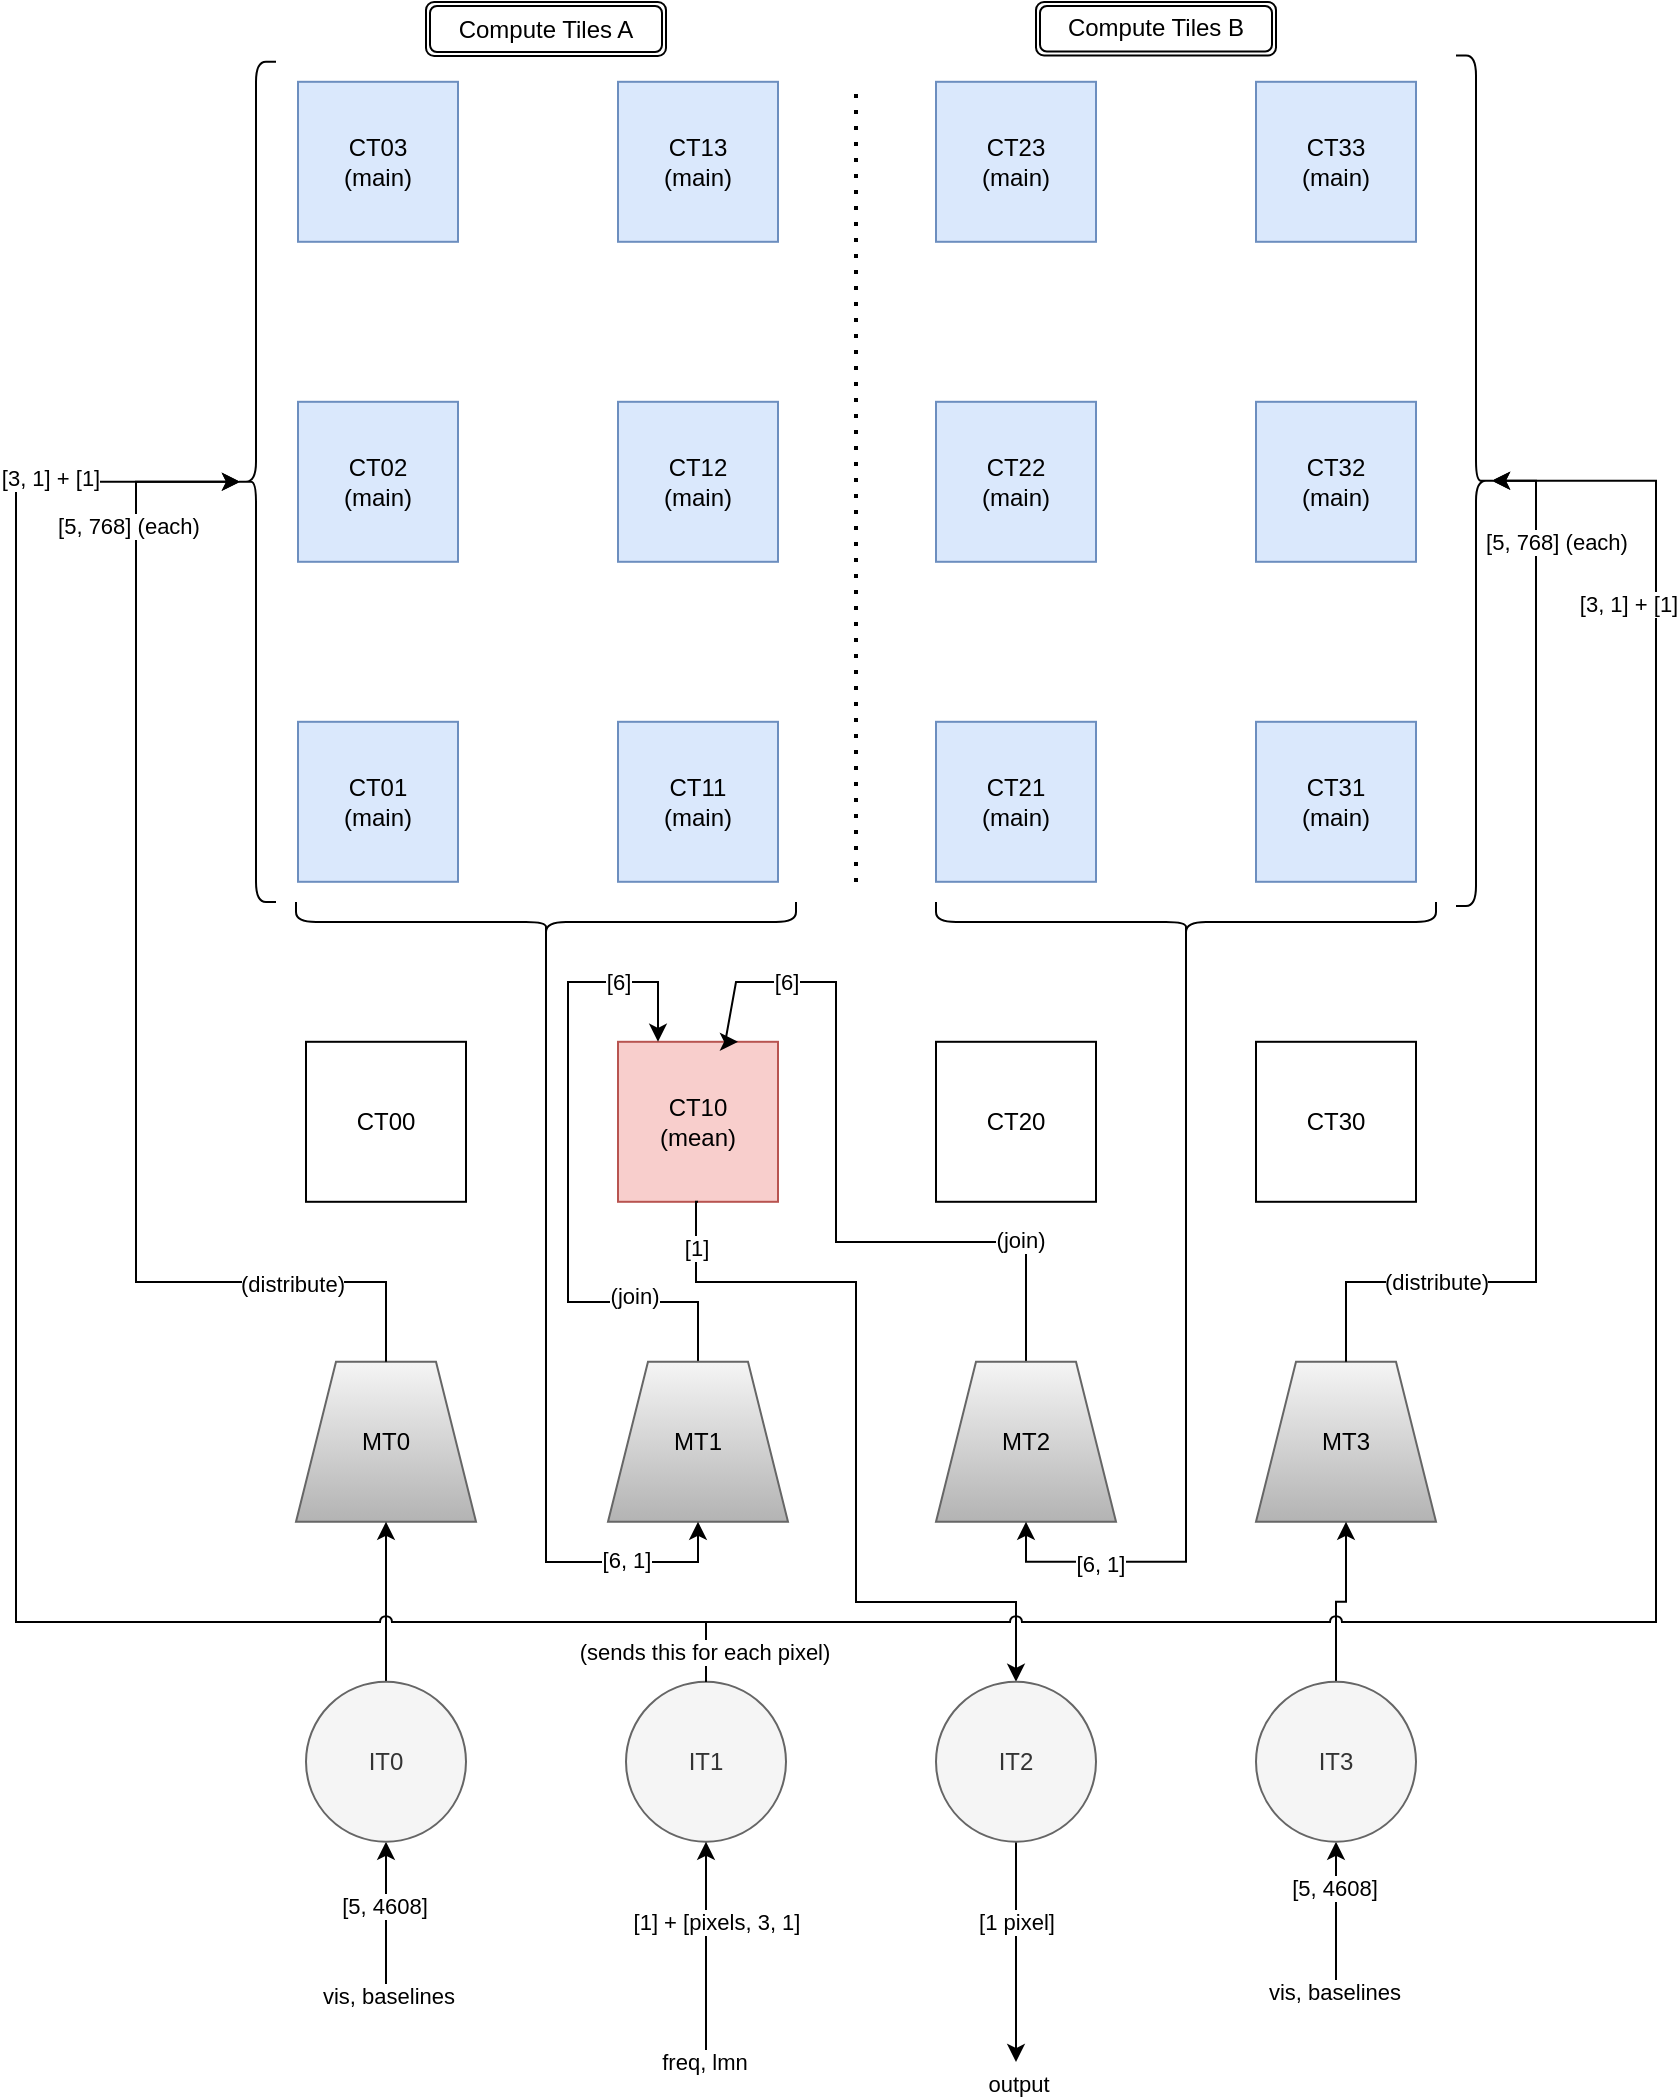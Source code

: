 <mxfile version="24.5.3" type="device">
  <diagram name="Page-1" id="7X-R80Q5URdf1TgEHxfu">
    <mxGraphModel dx="1050" dy="621" grid="1" gridSize="10" guides="1" tooltips="1" connect="1" arrows="1" fold="1" page="1" pageScale="1" pageWidth="850" pageHeight="1100" math="0" shadow="0">
      <root>
        <mxCell id="0" />
        <mxCell id="1" parent="0" />
        <mxCell id="i6Cz08wEIOyxmJ7STcuh-1" value="CT03&lt;div&gt;(main)&lt;/div&gt;" style="rounded=0;whiteSpace=wrap;html=1;fillColor=#dae8fc;strokeColor=#6c8ebf;" parent="1" vertex="1">
          <mxGeometry x="161" y="39.9" width="80" height="80" as="geometry" />
        </mxCell>
        <mxCell id="i6Cz08wEIOyxmJ7STcuh-2" value="CT13&lt;div&gt;(main)&lt;/div&gt;" style="rounded=0;whiteSpace=wrap;html=1;fillColor=#dae8fc;strokeColor=#6c8ebf;" parent="1" vertex="1">
          <mxGeometry x="321" y="39.9" width="80" height="80" as="geometry" />
        </mxCell>
        <mxCell id="i6Cz08wEIOyxmJ7STcuh-3" value="CT23&lt;div&gt;(main)&lt;/div&gt;" style="rounded=0;whiteSpace=wrap;html=1;fillColor=#dae8fc;strokeColor=#6c8ebf;" parent="1" vertex="1">
          <mxGeometry x="480" y="39.9" width="80" height="80" as="geometry" />
        </mxCell>
        <mxCell id="i6Cz08wEIOyxmJ7STcuh-4" value="CT33&lt;div&gt;(main)&lt;/div&gt;" style="rounded=0;whiteSpace=wrap;html=1;fillColor=#dae8fc;strokeColor=#6c8ebf;" parent="1" vertex="1">
          <mxGeometry x="640" y="39.9" width="80" height="80" as="geometry" />
        </mxCell>
        <mxCell id="i6Cz08wEIOyxmJ7STcuh-5" value="CT02&lt;div&gt;(main)&lt;/div&gt;" style="rounded=0;whiteSpace=wrap;html=1;fillColor=#dae8fc;strokeColor=#6c8ebf;" parent="1" vertex="1">
          <mxGeometry x="161" y="199.9" width="80" height="80" as="geometry" />
        </mxCell>
        <mxCell id="i6Cz08wEIOyxmJ7STcuh-6" value="CT12&lt;div&gt;(main)&lt;/div&gt;" style="rounded=0;whiteSpace=wrap;html=1;fillColor=#dae8fc;strokeColor=#6c8ebf;" parent="1" vertex="1">
          <mxGeometry x="321" y="199.9" width="80" height="80" as="geometry" />
        </mxCell>
        <mxCell id="i6Cz08wEIOyxmJ7STcuh-7" value="CT22&lt;div&gt;(main)&lt;/div&gt;" style="rounded=0;whiteSpace=wrap;html=1;fillColor=#dae8fc;strokeColor=#6c8ebf;" parent="1" vertex="1">
          <mxGeometry x="480" y="199.9" width="80" height="80" as="geometry" />
        </mxCell>
        <mxCell id="i6Cz08wEIOyxmJ7STcuh-8" value="CT32&lt;div&gt;(main)&lt;/div&gt;" style="rounded=0;whiteSpace=wrap;html=1;fillColor=#dae8fc;strokeColor=#6c8ebf;" parent="1" vertex="1">
          <mxGeometry x="640" y="199.9" width="80" height="80" as="geometry" />
        </mxCell>
        <mxCell id="i6Cz08wEIOyxmJ7STcuh-9" value="CT01&lt;br&gt;(main)" style="rounded=0;whiteSpace=wrap;html=1;fillColor=#dae8fc;strokeColor=#6c8ebf;" parent="1" vertex="1">
          <mxGeometry x="161" y="359.9" width="80" height="80" as="geometry" />
        </mxCell>
        <mxCell id="i6Cz08wEIOyxmJ7STcuh-10" value="CT11&lt;div&gt;(main)&lt;br&gt;&lt;/div&gt;" style="rounded=0;whiteSpace=wrap;html=1;fillColor=#dae8fc;strokeColor=#6c8ebf;" parent="1" vertex="1">
          <mxGeometry x="321" y="359.9" width="80" height="80" as="geometry" />
        </mxCell>
        <mxCell id="i6Cz08wEIOyxmJ7STcuh-11" value="CT21&lt;div&gt;(main)&lt;br&gt;&lt;/div&gt;" style="rounded=0;whiteSpace=wrap;html=1;fillColor=#dae8fc;strokeColor=#6c8ebf;" parent="1" vertex="1">
          <mxGeometry x="480" y="359.9" width="80" height="80" as="geometry" />
        </mxCell>
        <mxCell id="i6Cz08wEIOyxmJ7STcuh-12" value="CT31&lt;div&gt;(main)&lt;/div&gt;" style="rounded=0;whiteSpace=wrap;html=1;fillColor=#dae8fc;strokeColor=#6c8ebf;" parent="1" vertex="1">
          <mxGeometry x="640" y="359.9" width="80" height="80" as="geometry" />
        </mxCell>
        <mxCell id="i6Cz08wEIOyxmJ7STcuh-13" value="CT00" style="rounded=0;whiteSpace=wrap;html=1;" parent="1" vertex="1">
          <mxGeometry x="165" y="519.9" width="80" height="80" as="geometry" />
        </mxCell>
        <mxCell id="i6Cz08wEIOyxmJ7STcuh-14" value="CT10&lt;div&gt;(mean)&lt;/div&gt;" style="rounded=0;whiteSpace=wrap;html=1;fillColor=#f8cecc;strokeColor=#b85450;" parent="1" vertex="1">
          <mxGeometry x="321" y="519.9" width="80" height="80" as="geometry" />
        </mxCell>
        <mxCell id="i6Cz08wEIOyxmJ7STcuh-15" value="CT20" style="rounded=0;whiteSpace=wrap;html=1;" parent="1" vertex="1">
          <mxGeometry x="480" y="519.9" width="80" height="80" as="geometry" />
        </mxCell>
        <mxCell id="HJhxbcCfnar8SKoA4N8S-24" style="edgeStyle=orthogonalEdgeStyle;rounded=0;orthogonalLoop=1;jettySize=auto;html=1;exitX=0.5;exitY=1;exitDx=0;exitDy=0;entryX=0.5;entryY=0;entryDx=0;entryDy=0;" parent="1" source="i6Cz08wEIOyxmJ7STcuh-14" target="i6Cz08wEIOyxmJ7STcuh-24" edge="1">
          <mxGeometry relative="1" as="geometry">
            <Array as="points">
              <mxPoint x="360" y="600" />
              <mxPoint x="360" y="640" />
              <mxPoint x="440" y="640" />
              <mxPoint x="440" y="800" />
              <mxPoint x="520" y="800" />
            </Array>
          </mxGeometry>
        </mxCell>
        <mxCell id="bKmoYjveUtJx_3_Qe6M0-21" value="[1]" style="edgeLabel;html=1;align=center;verticalAlign=middle;resizable=0;points=[];" parent="HJhxbcCfnar8SKoA4N8S-24" vertex="1" connectable="0">
          <mxGeometry x="0.847" y="-1" relative="1" as="geometry">
            <mxPoint x="-159" y="-187" as="offset" />
          </mxGeometry>
        </mxCell>
        <mxCell id="i6Cz08wEIOyxmJ7STcuh-16" value="CT30" style="rounded=0;whiteSpace=wrap;html=1;" parent="1" vertex="1">
          <mxGeometry x="640" y="519.9" width="80" height="80" as="geometry" />
        </mxCell>
        <mxCell id="i6Cz08wEIOyxmJ7STcuh-18" value="MT0" style="shape=trapezoid;perimeter=trapezoidPerimeter;whiteSpace=wrap;html=1;fixedSize=1;direction=east;fillColor=#f5f5f5;strokeColor=#666666;gradientColor=#b3b3b3;" parent="1" vertex="1">
          <mxGeometry x="160" y="679.9" width="90" height="80" as="geometry" />
        </mxCell>
        <mxCell id="bKmoYjveUtJx_3_Qe6M0-38" style="edgeStyle=orthogonalEdgeStyle;rounded=0;orthogonalLoop=1;jettySize=auto;html=1;exitX=0.5;exitY=0;exitDx=0;exitDy=0;entryX=0.25;entryY=0;entryDx=0;entryDy=0;" parent="1" source="i6Cz08wEIOyxmJ7STcuh-19" target="i6Cz08wEIOyxmJ7STcuh-14" edge="1">
          <mxGeometry relative="1" as="geometry">
            <Array as="points">
              <mxPoint x="361" y="650" />
              <mxPoint x="296" y="650" />
              <mxPoint x="296" y="490" />
              <mxPoint x="341" y="490" />
            </Array>
          </mxGeometry>
        </mxCell>
        <mxCell id="bKmoYjveUtJx_3_Qe6M0-39" value="(join)" style="edgeLabel;html=1;align=center;verticalAlign=middle;resizable=0;points=[];" parent="bKmoYjveUtJx_3_Qe6M0-38" vertex="1" connectable="0">
          <mxGeometry x="-0.62" y="-3" relative="1" as="geometry">
            <mxPoint as="offset" />
          </mxGeometry>
        </mxCell>
        <mxCell id="bKmoYjveUtJx_3_Qe6M0-40" value="[6]" style="edgeLabel;html=1;align=center;verticalAlign=middle;resizable=0;points=[];" parent="bKmoYjveUtJx_3_Qe6M0-38" vertex="1" connectable="0">
          <mxGeometry x="0.697" y="-2" relative="1" as="geometry">
            <mxPoint y="-2" as="offset" />
          </mxGeometry>
        </mxCell>
        <mxCell id="i6Cz08wEIOyxmJ7STcuh-19" value="MT1" style="shape=trapezoid;perimeter=trapezoidPerimeter;whiteSpace=wrap;html=1;fixedSize=1;direction=east;fillColor=#f5f5f5;strokeColor=#666666;gradientColor=#b3b3b3;" parent="1" vertex="1">
          <mxGeometry x="316" y="679.9" width="90" height="80" as="geometry" />
        </mxCell>
        <mxCell id="HJhxbcCfnar8SKoA4N8S-21" style="edgeStyle=orthogonalEdgeStyle;rounded=0;orthogonalLoop=1;jettySize=auto;html=1;exitX=0.5;exitY=0;exitDx=0;exitDy=0;jumpStyle=arc;entryX=0.75;entryY=0;entryDx=0;entryDy=0;" parent="1" source="i6Cz08wEIOyxmJ7STcuh-20" target="i6Cz08wEIOyxmJ7STcuh-14" edge="1">
          <mxGeometry relative="1" as="geometry">
            <Array as="points">
              <mxPoint x="525" y="620" />
              <mxPoint x="430" y="620" />
              <mxPoint x="430" y="490" />
              <mxPoint x="380" y="490" />
            </Array>
            <mxPoint x="385" y="530" as="targetPoint" />
          </mxGeometry>
        </mxCell>
        <mxCell id="HJhxbcCfnar8SKoA4N8S-23" value="(join)" style="edgeLabel;html=1;align=center;verticalAlign=middle;resizable=0;points=[];" parent="HJhxbcCfnar8SKoA4N8S-21" vertex="1" connectable="0">
          <mxGeometry x="-0.655" y="-1" relative="1" as="geometry">
            <mxPoint as="offset" />
          </mxGeometry>
        </mxCell>
        <mxCell id="HJhxbcCfnar8SKoA4N8S-25" value="[6]" style="edgeLabel;html=1;align=center;verticalAlign=middle;resizable=0;points=[];" parent="HJhxbcCfnar8SKoA4N8S-21" vertex="1" connectable="0">
          <mxGeometry x="0.806" relative="1" as="geometry">
            <mxPoint x="20" as="offset" />
          </mxGeometry>
        </mxCell>
        <mxCell id="i6Cz08wEIOyxmJ7STcuh-20" value="MT2" style="shape=trapezoid;perimeter=trapezoidPerimeter;whiteSpace=wrap;html=1;fixedSize=1;direction=east;fillColor=#f5f5f5;strokeColor=#666666;gradientColor=#b3b3b3;" parent="1" vertex="1">
          <mxGeometry x="480" y="679.9" width="90" height="80" as="geometry" />
        </mxCell>
        <mxCell id="i6Cz08wEIOyxmJ7STcuh-21" value="MT3" style="shape=trapezoid;perimeter=trapezoidPerimeter;whiteSpace=wrap;html=1;fixedSize=1;direction=east;fillColor=#f5f5f5;strokeColor=#666666;gradientColor=#b3b3b3;" parent="1" vertex="1">
          <mxGeometry x="640" y="679.9" width="90" height="80" as="geometry" />
        </mxCell>
        <mxCell id="bKmoYjveUtJx_3_Qe6M0-14" style="edgeStyle=orthogonalEdgeStyle;rounded=0;orthogonalLoop=1;jettySize=auto;html=1;exitX=0.5;exitY=1;exitDx=0;exitDy=0;endArrow=none;endFill=0;startArrow=classic;startFill=1;" parent="1" source="i6Cz08wEIOyxmJ7STcuh-22" edge="1">
          <mxGeometry relative="1" as="geometry">
            <mxPoint x="205" y="1000" as="targetPoint" />
          </mxGeometry>
        </mxCell>
        <mxCell id="bKmoYjveUtJx_3_Qe6M0-17" value="[5, 4608]" style="edgeLabel;html=1;align=center;verticalAlign=middle;resizable=0;points=[];" parent="bKmoYjveUtJx_3_Qe6M0-14" vertex="1" connectable="0">
          <mxGeometry x="-0.213" y="-1" relative="1" as="geometry">
            <mxPoint as="offset" />
          </mxGeometry>
        </mxCell>
        <mxCell id="bKmoYjveUtJx_3_Qe6M0-18" value="vis, baselines" style="edgeLabel;html=1;align=center;verticalAlign=middle;resizable=0;points=[];" parent="bKmoYjveUtJx_3_Qe6M0-14" vertex="1" connectable="0">
          <mxGeometry x="0.917" y="1" relative="1" as="geometry">
            <mxPoint as="offset" />
          </mxGeometry>
        </mxCell>
        <mxCell id="bKmoYjveUtJx_3_Qe6M0-25" style="edgeStyle=orthogonalEdgeStyle;rounded=0;orthogonalLoop=1;jettySize=auto;html=1;exitX=0.5;exitY=0;exitDx=0;exitDy=0;entryX=0.5;entryY=1;entryDx=0;entryDy=0;" parent="1" source="i6Cz08wEIOyxmJ7STcuh-22" target="i6Cz08wEIOyxmJ7STcuh-18" edge="1">
          <mxGeometry relative="1" as="geometry" />
        </mxCell>
        <mxCell id="i6Cz08wEIOyxmJ7STcuh-22" value="IT0" style="ellipse;whiteSpace=wrap;html=1;aspect=fixed;fillColor=#f5f5f5;fontColor=#333333;strokeColor=#666666;" parent="1" vertex="1">
          <mxGeometry x="165" y="839.9" width="80" height="80" as="geometry" />
        </mxCell>
        <mxCell id="i6Cz08wEIOyxmJ7STcuh-23" value="IT1" style="ellipse;whiteSpace=wrap;html=1;aspect=fixed;fillColor=#f5f5f5;fontColor=#333333;strokeColor=#666666;" parent="1" vertex="1">
          <mxGeometry x="325" y="839.9" width="80" height="80" as="geometry" />
        </mxCell>
        <mxCell id="bKmoYjveUtJx_3_Qe6M0-15" style="edgeStyle=orthogonalEdgeStyle;rounded=0;orthogonalLoop=1;jettySize=auto;html=1;exitX=0.5;exitY=1;exitDx=0;exitDy=0;" parent="1" source="i6Cz08wEIOyxmJ7STcuh-24" edge="1">
          <mxGeometry relative="1" as="geometry">
            <mxPoint x="520" y="1030" as="targetPoint" />
          </mxGeometry>
        </mxCell>
        <mxCell id="bKmoYjveUtJx_3_Qe6M0-22" value="output" style="edgeLabel;html=1;align=center;verticalAlign=middle;resizable=0;points=[];" parent="bKmoYjveUtJx_3_Qe6M0-15" vertex="1" connectable="0">
          <mxGeometry x="0.397" y="1" relative="1" as="geometry">
            <mxPoint x="-1" y="44" as="offset" />
          </mxGeometry>
        </mxCell>
        <mxCell id="bKmoYjveUtJx_3_Qe6M0-44" value="[1 pixel]" style="edgeLabel;html=1;align=center;verticalAlign=middle;resizable=0;points=[];" parent="bKmoYjveUtJx_3_Qe6M0-15" vertex="1" connectable="0">
          <mxGeometry x="-0.275" relative="1" as="geometry">
            <mxPoint as="offset" />
          </mxGeometry>
        </mxCell>
        <mxCell id="i6Cz08wEIOyxmJ7STcuh-24" value="IT2" style="ellipse;whiteSpace=wrap;html=1;aspect=fixed;fillColor=#f5f5f5;fontColor=#333333;strokeColor=#666666;" parent="1" vertex="1">
          <mxGeometry x="480" y="839.9" width="80" height="80" as="geometry" />
        </mxCell>
        <mxCell id="bKmoYjveUtJx_3_Qe6M0-16" style="edgeStyle=orthogonalEdgeStyle;rounded=0;orthogonalLoop=1;jettySize=auto;html=1;startArrow=classic;startFill=1;endArrow=none;endFill=0;" parent="1" source="i6Cz08wEIOyxmJ7STcuh-25" edge="1">
          <mxGeometry relative="1" as="geometry">
            <mxPoint x="680" y="1000" as="targetPoint" />
          </mxGeometry>
        </mxCell>
        <mxCell id="bKmoYjveUtJx_3_Qe6M0-19" value="[5, 4608]" style="edgeLabel;html=1;align=center;verticalAlign=middle;resizable=0;points=[];" parent="bKmoYjveUtJx_3_Qe6M0-16" vertex="1" connectable="0">
          <mxGeometry x="-0.437" y="-1" relative="1" as="geometry">
            <mxPoint as="offset" />
          </mxGeometry>
        </mxCell>
        <mxCell id="bKmoYjveUtJx_3_Qe6M0-20" value="vis, baselines" style="edgeLabel;html=1;align=center;verticalAlign=middle;resizable=0;points=[];" parent="bKmoYjveUtJx_3_Qe6M0-16" vertex="1" connectable="0">
          <mxGeometry x="0.868" y="-1" relative="1" as="geometry">
            <mxPoint as="offset" />
          </mxGeometry>
        </mxCell>
        <mxCell id="bKmoYjveUtJx_3_Qe6M0-24" style="edgeStyle=orthogonalEdgeStyle;rounded=0;orthogonalLoop=1;jettySize=auto;html=1;exitX=0.5;exitY=0;exitDx=0;exitDy=0;entryX=0.5;entryY=1;entryDx=0;entryDy=0;" parent="1" source="i6Cz08wEIOyxmJ7STcuh-25" target="i6Cz08wEIOyxmJ7STcuh-21" edge="1">
          <mxGeometry relative="1" as="geometry" />
        </mxCell>
        <mxCell id="i6Cz08wEIOyxmJ7STcuh-25" value="IT3" style="ellipse;whiteSpace=wrap;html=1;aspect=fixed;fillColor=#f5f5f5;fontColor=#333333;strokeColor=#666666;" parent="1" vertex="1">
          <mxGeometry x="640" y="839.9" width="80" height="80" as="geometry" />
        </mxCell>
        <mxCell id="HJhxbcCfnar8SKoA4N8S-9" value="" style="shape=curlyBracket;whiteSpace=wrap;html=1;rounded=1;labelPosition=left;verticalLabelPosition=middle;align=right;verticalAlign=middle;direction=east;" parent="1" vertex="1">
          <mxGeometry x="130" y="29.85" width="20" height="420.15" as="geometry" />
        </mxCell>
        <mxCell id="HJhxbcCfnar8SKoA4N8S-19" value="" style="shape=curlyBracket;whiteSpace=wrap;html=1;rounded=1;labelPosition=left;verticalLabelPosition=middle;align=right;verticalAlign=middle;direction=west;" parent="1" vertex="1">
          <mxGeometry x="740" y="26.75" width="20" height="425.25" as="geometry" />
        </mxCell>
        <mxCell id="bKmoYjveUtJx_3_Qe6M0-4" value="" style="endArrow=none;dashed=1;html=1;dashPattern=1 3;strokeWidth=2;rounded=0;" parent="1" edge="1">
          <mxGeometry width="50" height="50" relative="1" as="geometry">
            <mxPoint x="440" y="440" as="sourcePoint" />
            <mxPoint x="440" y="40" as="targetPoint" />
          </mxGeometry>
        </mxCell>
        <mxCell id="bKmoYjveUtJx_3_Qe6M0-8" style="edgeStyle=orthogonalEdgeStyle;rounded=0;orthogonalLoop=1;jettySize=auto;html=1;exitX=0.5;exitY=1;exitDx=0;exitDy=0;startArrow=classic;startFill=1;endArrow=none;endFill=0;" parent="1" source="i6Cz08wEIOyxmJ7STcuh-23" edge="1">
          <mxGeometry relative="1" as="geometry">
            <mxPoint x="365" y="1020" as="targetPoint" />
            <mxPoint x="370" y="930.0" as="sourcePoint" />
            <Array as="points">
              <mxPoint x="365" y="1030" />
            </Array>
          </mxGeometry>
        </mxCell>
        <mxCell id="bKmoYjveUtJx_3_Qe6M0-9" value="[1] + [pixels, 3, 1]" style="edgeLabel;html=1;align=center;verticalAlign=middle;resizable=0;points=[];" parent="bKmoYjveUtJx_3_Qe6M0-8" vertex="1" connectable="0">
          <mxGeometry x="0.169" relative="1" as="geometry">
            <mxPoint x="5" y="-30" as="offset" />
          </mxGeometry>
        </mxCell>
        <mxCell id="bKmoYjveUtJx_3_Qe6M0-10" value="freq, lmn" style="edgeLabel;html=1;align=center;verticalAlign=middle;resizable=0;points=[];" parent="bKmoYjveUtJx_3_Qe6M0-8" vertex="1" connectable="0">
          <mxGeometry x="0.863" y="1" relative="1" as="geometry">
            <mxPoint y="2" as="offset" />
          </mxGeometry>
        </mxCell>
        <mxCell id="bKmoYjveUtJx_3_Qe6M0-26" style="edgeStyle=orthogonalEdgeStyle;rounded=0;orthogonalLoop=1;jettySize=auto;html=1;exitX=0.5;exitY=0;exitDx=0;exitDy=0;entryX=0.1;entryY=0.5;entryDx=0;entryDy=0;entryPerimeter=0;" parent="1" source="i6Cz08wEIOyxmJ7STcuh-18" target="HJhxbcCfnar8SKoA4N8S-9" edge="1">
          <mxGeometry relative="1" as="geometry">
            <Array as="points">
              <mxPoint x="205" y="640" />
              <mxPoint x="80" y="640" />
              <mxPoint x="80" y="240" />
            </Array>
          </mxGeometry>
        </mxCell>
        <mxCell id="bKmoYjveUtJx_3_Qe6M0-30" value="[5, 768] (each)" style="edgeLabel;html=1;align=center;verticalAlign=middle;resizable=0;points=[];" parent="bKmoYjveUtJx_3_Qe6M0-26" vertex="1" connectable="0">
          <mxGeometry x="0.88" y="1" relative="1" as="geometry">
            <mxPoint x="-19" y="23" as="offset" />
          </mxGeometry>
        </mxCell>
        <mxCell id="bKmoYjveUtJx_3_Qe6M0-45" value="(distribute)" style="edgeLabel;html=1;align=center;verticalAlign=middle;resizable=0;points=[];" parent="bKmoYjveUtJx_3_Qe6M0-26" vertex="1" connectable="0">
          <mxGeometry x="-0.718" y="1" relative="1" as="geometry">
            <mxPoint as="offset" />
          </mxGeometry>
        </mxCell>
        <mxCell id="bKmoYjveUtJx_3_Qe6M0-28" style="edgeStyle=orthogonalEdgeStyle;rounded=0;orthogonalLoop=1;jettySize=auto;html=1;exitX=0.5;exitY=0;exitDx=0;exitDy=0;entryX=0.1;entryY=0.5;entryDx=0;entryDy=0;entryPerimeter=0;" parent="1" source="i6Cz08wEIOyxmJ7STcuh-21" target="HJhxbcCfnar8SKoA4N8S-19" edge="1">
          <mxGeometry relative="1" as="geometry">
            <Array as="points">
              <mxPoint x="685" y="640" />
              <mxPoint x="780" y="640" />
              <mxPoint x="780" y="239" />
            </Array>
          </mxGeometry>
        </mxCell>
        <mxCell id="bKmoYjveUtJx_3_Qe6M0-29" value="[5, 768] (each)" style="edgeLabel;html=1;align=center;verticalAlign=middle;resizable=0;points=[];" parent="bKmoYjveUtJx_3_Qe6M0-28" vertex="1" connectable="0">
          <mxGeometry x="0.866" y="-2" relative="1" as="geometry">
            <mxPoint x="8" y="15" as="offset" />
          </mxGeometry>
        </mxCell>
        <mxCell id="bKmoYjveUtJx_3_Qe6M0-46" value="(distribute)" style="edgeLabel;html=1;align=center;verticalAlign=middle;resizable=0;points=[];" parent="bKmoYjveUtJx_3_Qe6M0-28" vertex="1" connectable="0">
          <mxGeometry x="-0.696" relative="1" as="geometry">
            <mxPoint as="offset" />
          </mxGeometry>
        </mxCell>
        <mxCell id="bKmoYjveUtJx_3_Qe6M0-33" style="edgeStyle=orthogonalEdgeStyle;rounded=0;orthogonalLoop=1;jettySize=auto;html=1;exitX=0.1;exitY=0.5;exitDx=0;exitDy=0;exitPerimeter=0;entryX=0.5;entryY=1;entryDx=0;entryDy=0;" parent="1" source="bKmoYjveUtJx_3_Qe6M0-31" target="i6Cz08wEIOyxmJ7STcuh-19" edge="1">
          <mxGeometry relative="1" as="geometry">
            <Array as="points">
              <mxPoint x="285" y="780" />
              <mxPoint x="361" y="780" />
            </Array>
          </mxGeometry>
        </mxCell>
        <mxCell id="bKmoYjveUtJx_3_Qe6M0-34" value="[6, 1]" style="edgeLabel;html=1;align=center;verticalAlign=middle;resizable=0;points=[];" parent="bKmoYjveUtJx_3_Qe6M0-33" vertex="1" connectable="0">
          <mxGeometry x="0.5" y="1" relative="1" as="geometry">
            <mxPoint x="39" y="5" as="offset" />
          </mxGeometry>
        </mxCell>
        <mxCell id="bKmoYjveUtJx_3_Qe6M0-31" value="" style="shape=curlyBracket;whiteSpace=wrap;html=1;rounded=1;flipH=1;labelPosition=right;verticalLabelPosition=middle;align=left;verticalAlign=middle;direction=north;" parent="1" vertex="1">
          <mxGeometry x="160" y="450" width="250" height="20" as="geometry" />
        </mxCell>
        <mxCell id="bKmoYjveUtJx_3_Qe6M0-36" style="edgeStyle=orthogonalEdgeStyle;rounded=0;orthogonalLoop=1;jettySize=auto;html=1;exitX=0.1;exitY=0.5;exitDx=0;exitDy=0;exitPerimeter=0;entryX=0.5;entryY=1;entryDx=0;entryDy=0;" parent="1" source="bKmoYjveUtJx_3_Qe6M0-35" target="i6Cz08wEIOyxmJ7STcuh-20" edge="1">
          <mxGeometry relative="1" as="geometry">
            <mxPoint x="620" y="710" as="targetPoint" />
          </mxGeometry>
        </mxCell>
        <mxCell id="bKmoYjveUtJx_3_Qe6M0-37" value="[6, 1]" style="edgeLabel;html=1;align=center;verticalAlign=middle;resizable=0;points=[];" parent="bKmoYjveUtJx_3_Qe6M0-36" vertex="1" connectable="0">
          <mxGeometry x="0.723" y="1" relative="1" as="geometry">
            <mxPoint as="offset" />
          </mxGeometry>
        </mxCell>
        <mxCell id="bKmoYjveUtJx_3_Qe6M0-35" value="" style="shape=curlyBracket;whiteSpace=wrap;html=1;rounded=1;flipH=1;labelPosition=right;verticalLabelPosition=middle;align=left;verticalAlign=middle;direction=north;" parent="1" vertex="1">
          <mxGeometry x="480" y="450" width="250" height="20" as="geometry" />
        </mxCell>
        <mxCell id="bKmoYjveUtJx_3_Qe6M0-42" style="edgeStyle=orthogonalEdgeStyle;rounded=0;orthogonalLoop=1;jettySize=auto;html=1;exitX=0.5;exitY=0;exitDx=0;exitDy=0;entryX=0.1;entryY=0.5;entryDx=0;entryDy=0;entryPerimeter=0;jumpStyle=arc;" parent="1" source="i6Cz08wEIOyxmJ7STcuh-23" target="HJhxbcCfnar8SKoA4N8S-9" edge="1">
          <mxGeometry relative="1" as="geometry">
            <Array as="points">
              <mxPoint x="365" y="810" />
              <mxPoint x="20" y="810" />
              <mxPoint x="20" y="240" />
            </Array>
          </mxGeometry>
        </mxCell>
        <mxCell id="bKmoYjveUtJx_3_Qe6M0-47" value="[3, 1] + [1]" style="edgeLabel;html=1;align=center;verticalAlign=middle;resizable=0;points=[];" parent="bKmoYjveUtJx_3_Qe6M0-42" vertex="1" connectable="0">
          <mxGeometry x="0.818" y="2" relative="1" as="geometry">
            <mxPoint x="1" as="offset" />
          </mxGeometry>
        </mxCell>
        <mxCell id="bKmoYjveUtJx_3_Qe6M0-43" style="edgeStyle=orthogonalEdgeStyle;rounded=0;orthogonalLoop=1;jettySize=auto;html=1;exitX=0.5;exitY=0;exitDx=0;exitDy=0;entryX=0.1;entryY=0.5;entryDx=0;entryDy=0;entryPerimeter=0;jumpStyle=arc;" parent="1" source="i6Cz08wEIOyxmJ7STcuh-23" target="HJhxbcCfnar8SKoA4N8S-19" edge="1">
          <mxGeometry relative="1" as="geometry">
            <Array as="points">
              <mxPoint x="365" y="810" />
              <mxPoint x="840" y="810" />
              <mxPoint x="840" y="239" />
            </Array>
          </mxGeometry>
        </mxCell>
        <mxCell id="bKmoYjveUtJx_3_Qe6M0-48" value="[3, 1] + [1]" style="edgeLabel;html=1;align=center;verticalAlign=middle;resizable=0;points=[];" parent="bKmoYjveUtJx_3_Qe6M0-43" vertex="1" connectable="0">
          <mxGeometry x="0.888" relative="1" as="geometry">
            <mxPoint x="3" y="61" as="offset" />
          </mxGeometry>
        </mxCell>
        <mxCell id="bKmoYjveUtJx_3_Qe6M0-49" value="(sends this for each pixel)" style="edgeLabel;html=1;align=center;verticalAlign=middle;resizable=0;points=[];" parent="bKmoYjveUtJx_3_Qe6M0-43" vertex="1" connectable="0">
          <mxGeometry x="-0.973" y="1" relative="1" as="geometry">
            <mxPoint as="offset" />
          </mxGeometry>
        </mxCell>
        <mxCell id="bKmoYjveUtJx_3_Qe6M0-51" value="Compute Tiles A" style="shape=ext;double=1;rounded=1;whiteSpace=wrap;html=1;" parent="1" vertex="1">
          <mxGeometry x="225" width="120" height="27" as="geometry" />
        </mxCell>
        <mxCell id="bKmoYjveUtJx_3_Qe6M0-52" value="Compute Tiles B" style="shape=ext;double=1;rounded=1;whiteSpace=wrap;html=1;" parent="1" vertex="1">
          <mxGeometry x="530" width="120" height="26.75" as="geometry" />
        </mxCell>
      </root>
    </mxGraphModel>
  </diagram>
</mxfile>
